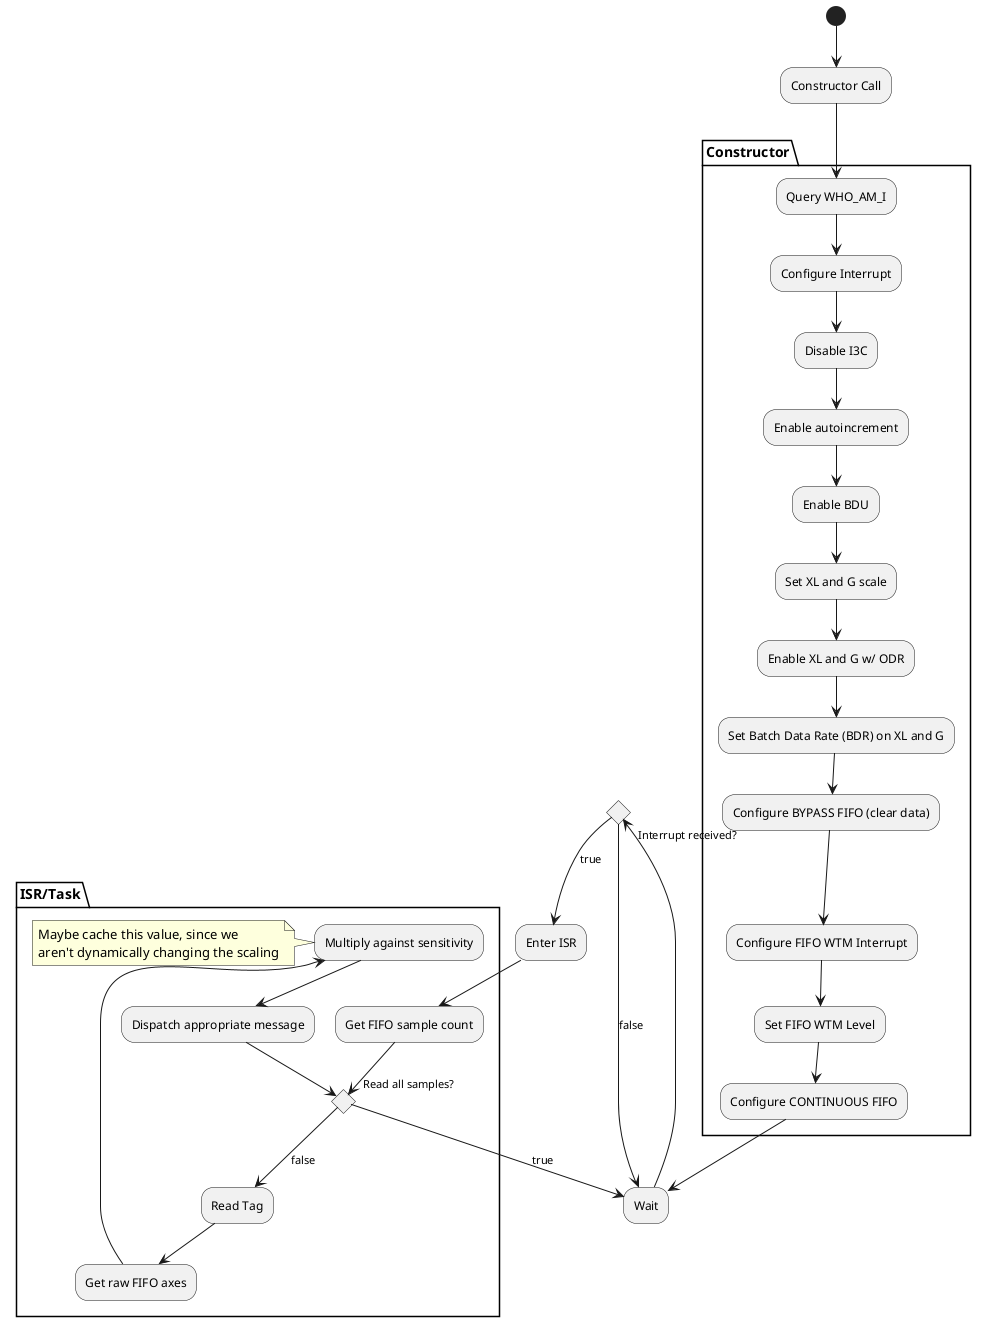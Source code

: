 @startuml IMUFlow
(*) --> "Constructor Call" as call

partition Constructor {
    call --> "Query WHO_AM_I" as whoami
    whoami --> "Configure Interrupt" as conf_int
    conf_int --> "Disable I3C" as no_i3c
    no_i3c --> "Enable autoincrement" as autoinc
    autoinc --> "Enable BDU" as bdu
    bdu --> "Set XL and G scale" as sense_enable
    sense_enable --> "Enable XL and G w/ ODR" as sense_scale
    sense_scale --> "Set Batch Data Rate (BDR) on XL and G" as sense_batch_rate
    sense_batch_rate --> "Configure BYPASS FIFO (clear data)" as fifo_clear
    fifo_clear --> "Configure FIFO WTM Interrupt" as fifo_int
    fifo_int --> "Set FIFO WTM Level" as fifo_wtm
    fifo_wtm --> "Configure CONTINUOUS FIFO" as fifo_start
}

fifo_start --> "Wait" as wait
if "Interrupt received?" then
-->[true] "Enter ISR" as isr_start
else
-->[false] wait
endif
partition ISR/Task {
isr_start --> "Get FIFO sample count" as fifo_count
if "Read all samples?" as check then
-->[true] wait
else
-->[false] "Read Tag" as tag
endif
tag --> "Get raw FIFO axes" as fifo_read
fifo_read --> "Multiply against sensitivity" as mult
note left
    Maybe cache this value, since we 
    aren't dynamically changing the scaling
end note
mult --> "Dispatch appropriate message" as dispatch
dispatch --> check
}
@enduml
